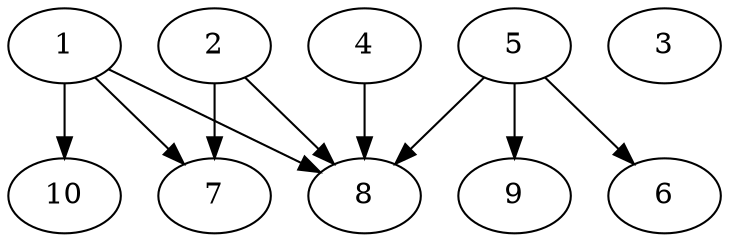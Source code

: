 // DAG automatically generated by daggen at Fri Aug  4 16:35:13 2017
// ./daggen --dot -n 10 --fat 0.8 --regular 0.8 --density 0.8 --jump 4 
digraph G {
  1 [size="659", alpha="0.06"]
  1 -> 7 [size ="34"]
  1 -> 8 [size ="34"]
  1 -> 10 [size ="34"]
  2 [size="15596", alpha="0.10"]
  2 -> 7 [size ="537"]
  2 -> 8 [size ="537"]
  3 [size="231928", alpha="0.18"]
  4 [size="4866", alpha="0.03"]
  4 -> 8 [size ="134"]
  5 [size="549756", alpha="0.19"]
  5 -> 6 [size ="537"]
  5 -> 8 [size ="537"]
  5 -> 9 [size ="537"]
  6 [size="549756", alpha="0.13"]
  7 [size="782758", alpha="0.13"]
  8 [size="314177", alpha="0.12"]
  9 [size="1997", alpha="0.16"]
  10 [size="8590", alpha="0.10"]
}
